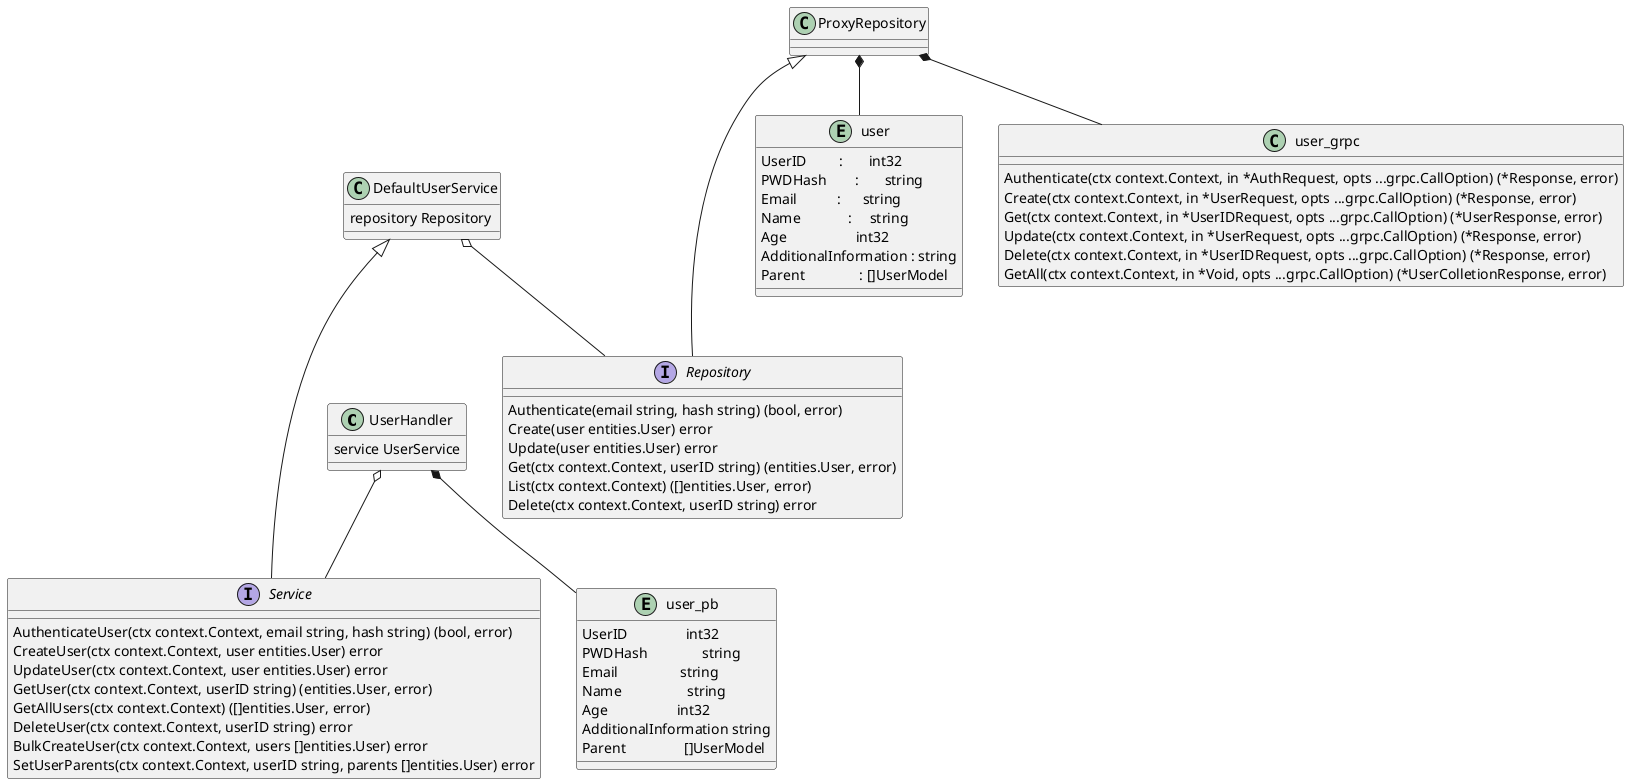 @startuml

class UserHandler{  
    service UserService
}


class DefaultUserService{
    repository Repository
}

interface Service {
    AuthenticateUser(ctx context.Context, email string, hash string) (bool, error)
	CreateUser(ctx context.Context, user entities.User) error
	UpdateUser(ctx context.Context, user entities.User) error
	GetUser(ctx context.Context, userID string) (entities.User, error)
	GetAllUsers(ctx context.Context) ([]entities.User, error)
	DeleteUser(ctx context.Context, userID string) error
	BulkCreateUser(ctx context.Context, users []entities.User) error
	SetUserParents(ctx context.Context, userID string, parents []entities.User) error
}

class ProxyRepository{
}

interface Repository {
    Authenticate(email string, hash string) (bool, error)
	Create(user entities.User) error
	Update(user entities.User) error
	Get(ctx context.Context, userID string) (entities.User, error)
	List(ctx context.Context) ([]entities.User, error)
	Delete(ctx context.Context, userID string) error
}

entity user{
    UserID         :       int32
	PWDHash        :       string
	Email           :      string
	Name             :     string
	Age                   int32
	AdditionalInformation : string
	Parent               : []UserModel
}

class user_grpc{
    Authenticate(ctx context.Context, in *AuthRequest, opts ...grpc.CallOption) (*Response, error)
	Create(ctx context.Context, in *UserRequest, opts ...grpc.CallOption) (*Response, error)
	Get(ctx context.Context, in *UserIDRequest, opts ...grpc.CallOption) (*UserResponse, error)
	Update(ctx context.Context, in *UserRequest, opts ...grpc.CallOption) (*Response, error)
	Delete(ctx context.Context, in *UserIDRequest, opts ...grpc.CallOption) (*Response, error)
	GetAll(ctx context.Context, in *Void, opts ...grpc.CallOption) (*UserColletionResponse, error)
}

entity user_pb{
    UserID                int32
	PWDHash               string
	Email                 string
	Name                  string
	Age                   int32
	AdditionalInformation string
	Parent                []UserModel
}

UserHandler *-- user_pb
UserHandler o-- Service
DefaultUserService <|--- Service
DefaultUserService o-- Repository
ProxyRepository <|--- Repository
ProxyRepository *-- user_grpc
ProxyRepository *-- user


